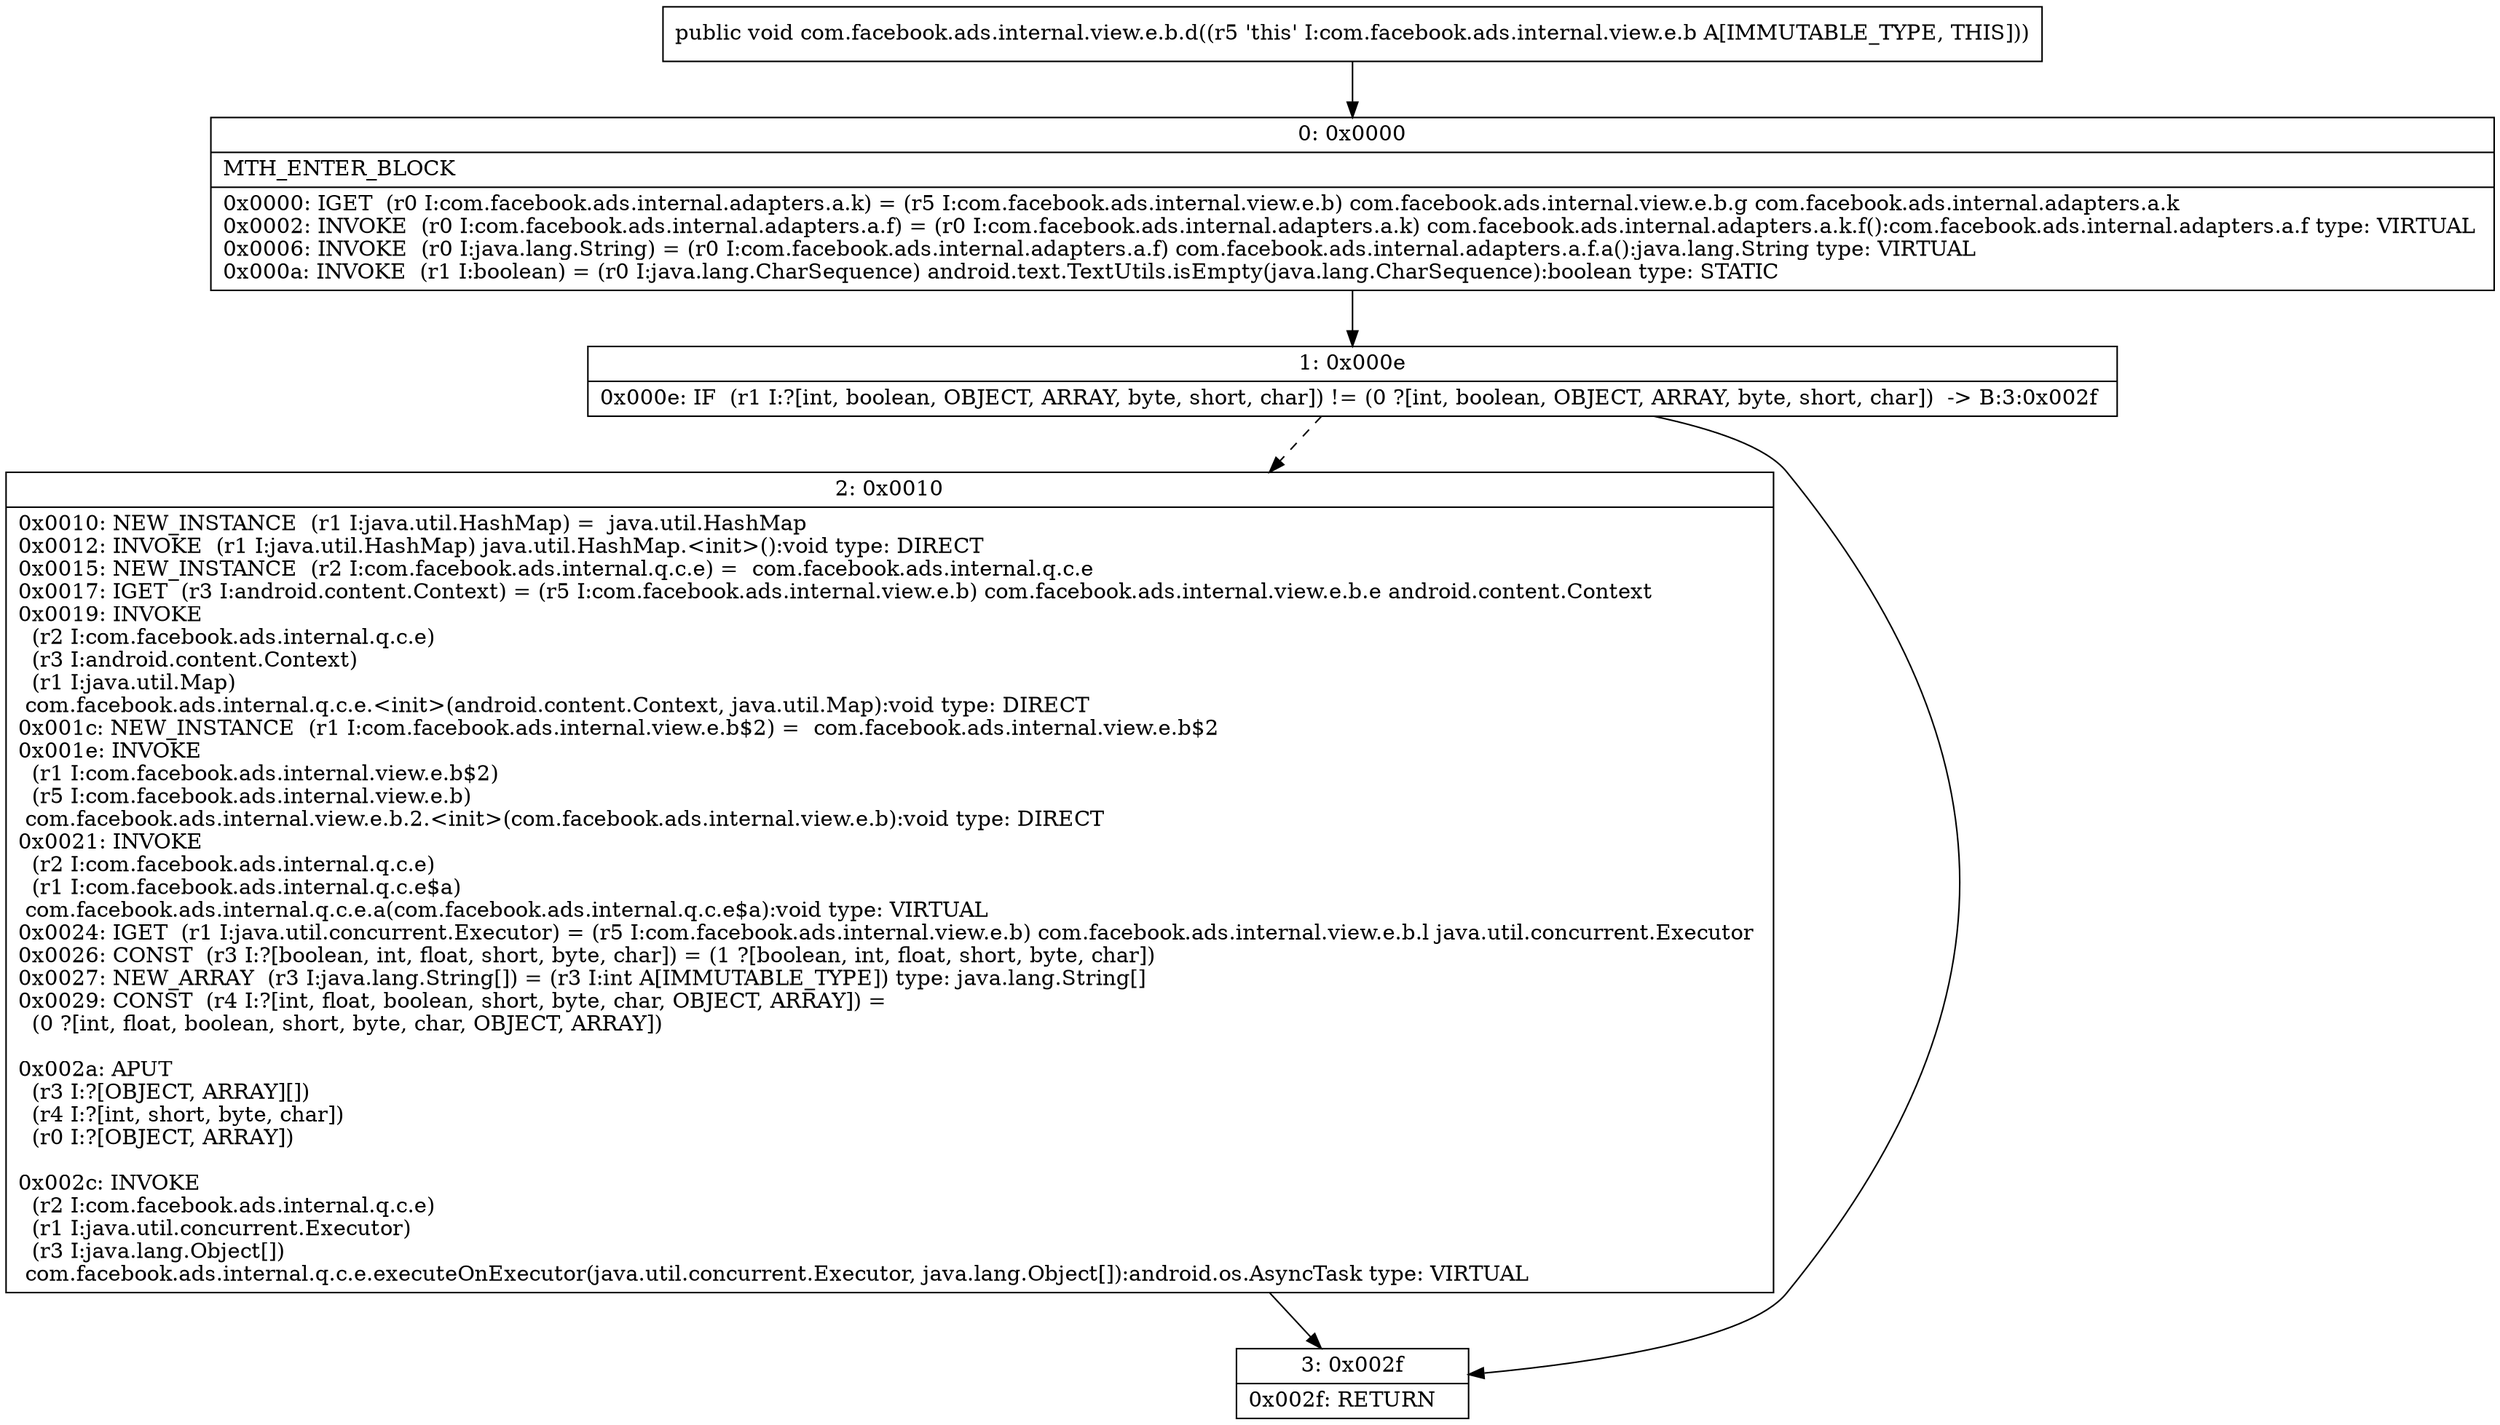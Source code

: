 digraph "CFG forcom.facebook.ads.internal.view.e.b.d()V" {
Node_0 [shape=record,label="{0\:\ 0x0000|MTH_ENTER_BLOCK\l|0x0000: IGET  (r0 I:com.facebook.ads.internal.adapters.a.k) = (r5 I:com.facebook.ads.internal.view.e.b) com.facebook.ads.internal.view.e.b.g com.facebook.ads.internal.adapters.a.k \l0x0002: INVOKE  (r0 I:com.facebook.ads.internal.adapters.a.f) = (r0 I:com.facebook.ads.internal.adapters.a.k) com.facebook.ads.internal.adapters.a.k.f():com.facebook.ads.internal.adapters.a.f type: VIRTUAL \l0x0006: INVOKE  (r0 I:java.lang.String) = (r0 I:com.facebook.ads.internal.adapters.a.f) com.facebook.ads.internal.adapters.a.f.a():java.lang.String type: VIRTUAL \l0x000a: INVOKE  (r1 I:boolean) = (r0 I:java.lang.CharSequence) android.text.TextUtils.isEmpty(java.lang.CharSequence):boolean type: STATIC \l}"];
Node_1 [shape=record,label="{1\:\ 0x000e|0x000e: IF  (r1 I:?[int, boolean, OBJECT, ARRAY, byte, short, char]) != (0 ?[int, boolean, OBJECT, ARRAY, byte, short, char])  \-\> B:3:0x002f \l}"];
Node_2 [shape=record,label="{2\:\ 0x0010|0x0010: NEW_INSTANCE  (r1 I:java.util.HashMap) =  java.util.HashMap \l0x0012: INVOKE  (r1 I:java.util.HashMap) java.util.HashMap.\<init\>():void type: DIRECT \l0x0015: NEW_INSTANCE  (r2 I:com.facebook.ads.internal.q.c.e) =  com.facebook.ads.internal.q.c.e \l0x0017: IGET  (r3 I:android.content.Context) = (r5 I:com.facebook.ads.internal.view.e.b) com.facebook.ads.internal.view.e.b.e android.content.Context \l0x0019: INVOKE  \l  (r2 I:com.facebook.ads.internal.q.c.e)\l  (r3 I:android.content.Context)\l  (r1 I:java.util.Map)\l com.facebook.ads.internal.q.c.e.\<init\>(android.content.Context, java.util.Map):void type: DIRECT \l0x001c: NEW_INSTANCE  (r1 I:com.facebook.ads.internal.view.e.b$2) =  com.facebook.ads.internal.view.e.b$2 \l0x001e: INVOKE  \l  (r1 I:com.facebook.ads.internal.view.e.b$2)\l  (r5 I:com.facebook.ads.internal.view.e.b)\l com.facebook.ads.internal.view.e.b.2.\<init\>(com.facebook.ads.internal.view.e.b):void type: DIRECT \l0x0021: INVOKE  \l  (r2 I:com.facebook.ads.internal.q.c.e)\l  (r1 I:com.facebook.ads.internal.q.c.e$a)\l com.facebook.ads.internal.q.c.e.a(com.facebook.ads.internal.q.c.e$a):void type: VIRTUAL \l0x0024: IGET  (r1 I:java.util.concurrent.Executor) = (r5 I:com.facebook.ads.internal.view.e.b) com.facebook.ads.internal.view.e.b.l java.util.concurrent.Executor \l0x0026: CONST  (r3 I:?[boolean, int, float, short, byte, char]) = (1 ?[boolean, int, float, short, byte, char]) \l0x0027: NEW_ARRAY  (r3 I:java.lang.String[]) = (r3 I:int A[IMMUTABLE_TYPE]) type: java.lang.String[] \l0x0029: CONST  (r4 I:?[int, float, boolean, short, byte, char, OBJECT, ARRAY]) = \l  (0 ?[int, float, boolean, short, byte, char, OBJECT, ARRAY])\l \l0x002a: APUT  \l  (r3 I:?[OBJECT, ARRAY][])\l  (r4 I:?[int, short, byte, char])\l  (r0 I:?[OBJECT, ARRAY])\l \l0x002c: INVOKE  \l  (r2 I:com.facebook.ads.internal.q.c.e)\l  (r1 I:java.util.concurrent.Executor)\l  (r3 I:java.lang.Object[])\l com.facebook.ads.internal.q.c.e.executeOnExecutor(java.util.concurrent.Executor, java.lang.Object[]):android.os.AsyncTask type: VIRTUAL \l}"];
Node_3 [shape=record,label="{3\:\ 0x002f|0x002f: RETURN   \l}"];
MethodNode[shape=record,label="{public void com.facebook.ads.internal.view.e.b.d((r5 'this' I:com.facebook.ads.internal.view.e.b A[IMMUTABLE_TYPE, THIS])) }"];
MethodNode -> Node_0;
Node_0 -> Node_1;
Node_1 -> Node_2[style=dashed];
Node_1 -> Node_3;
Node_2 -> Node_3;
}

